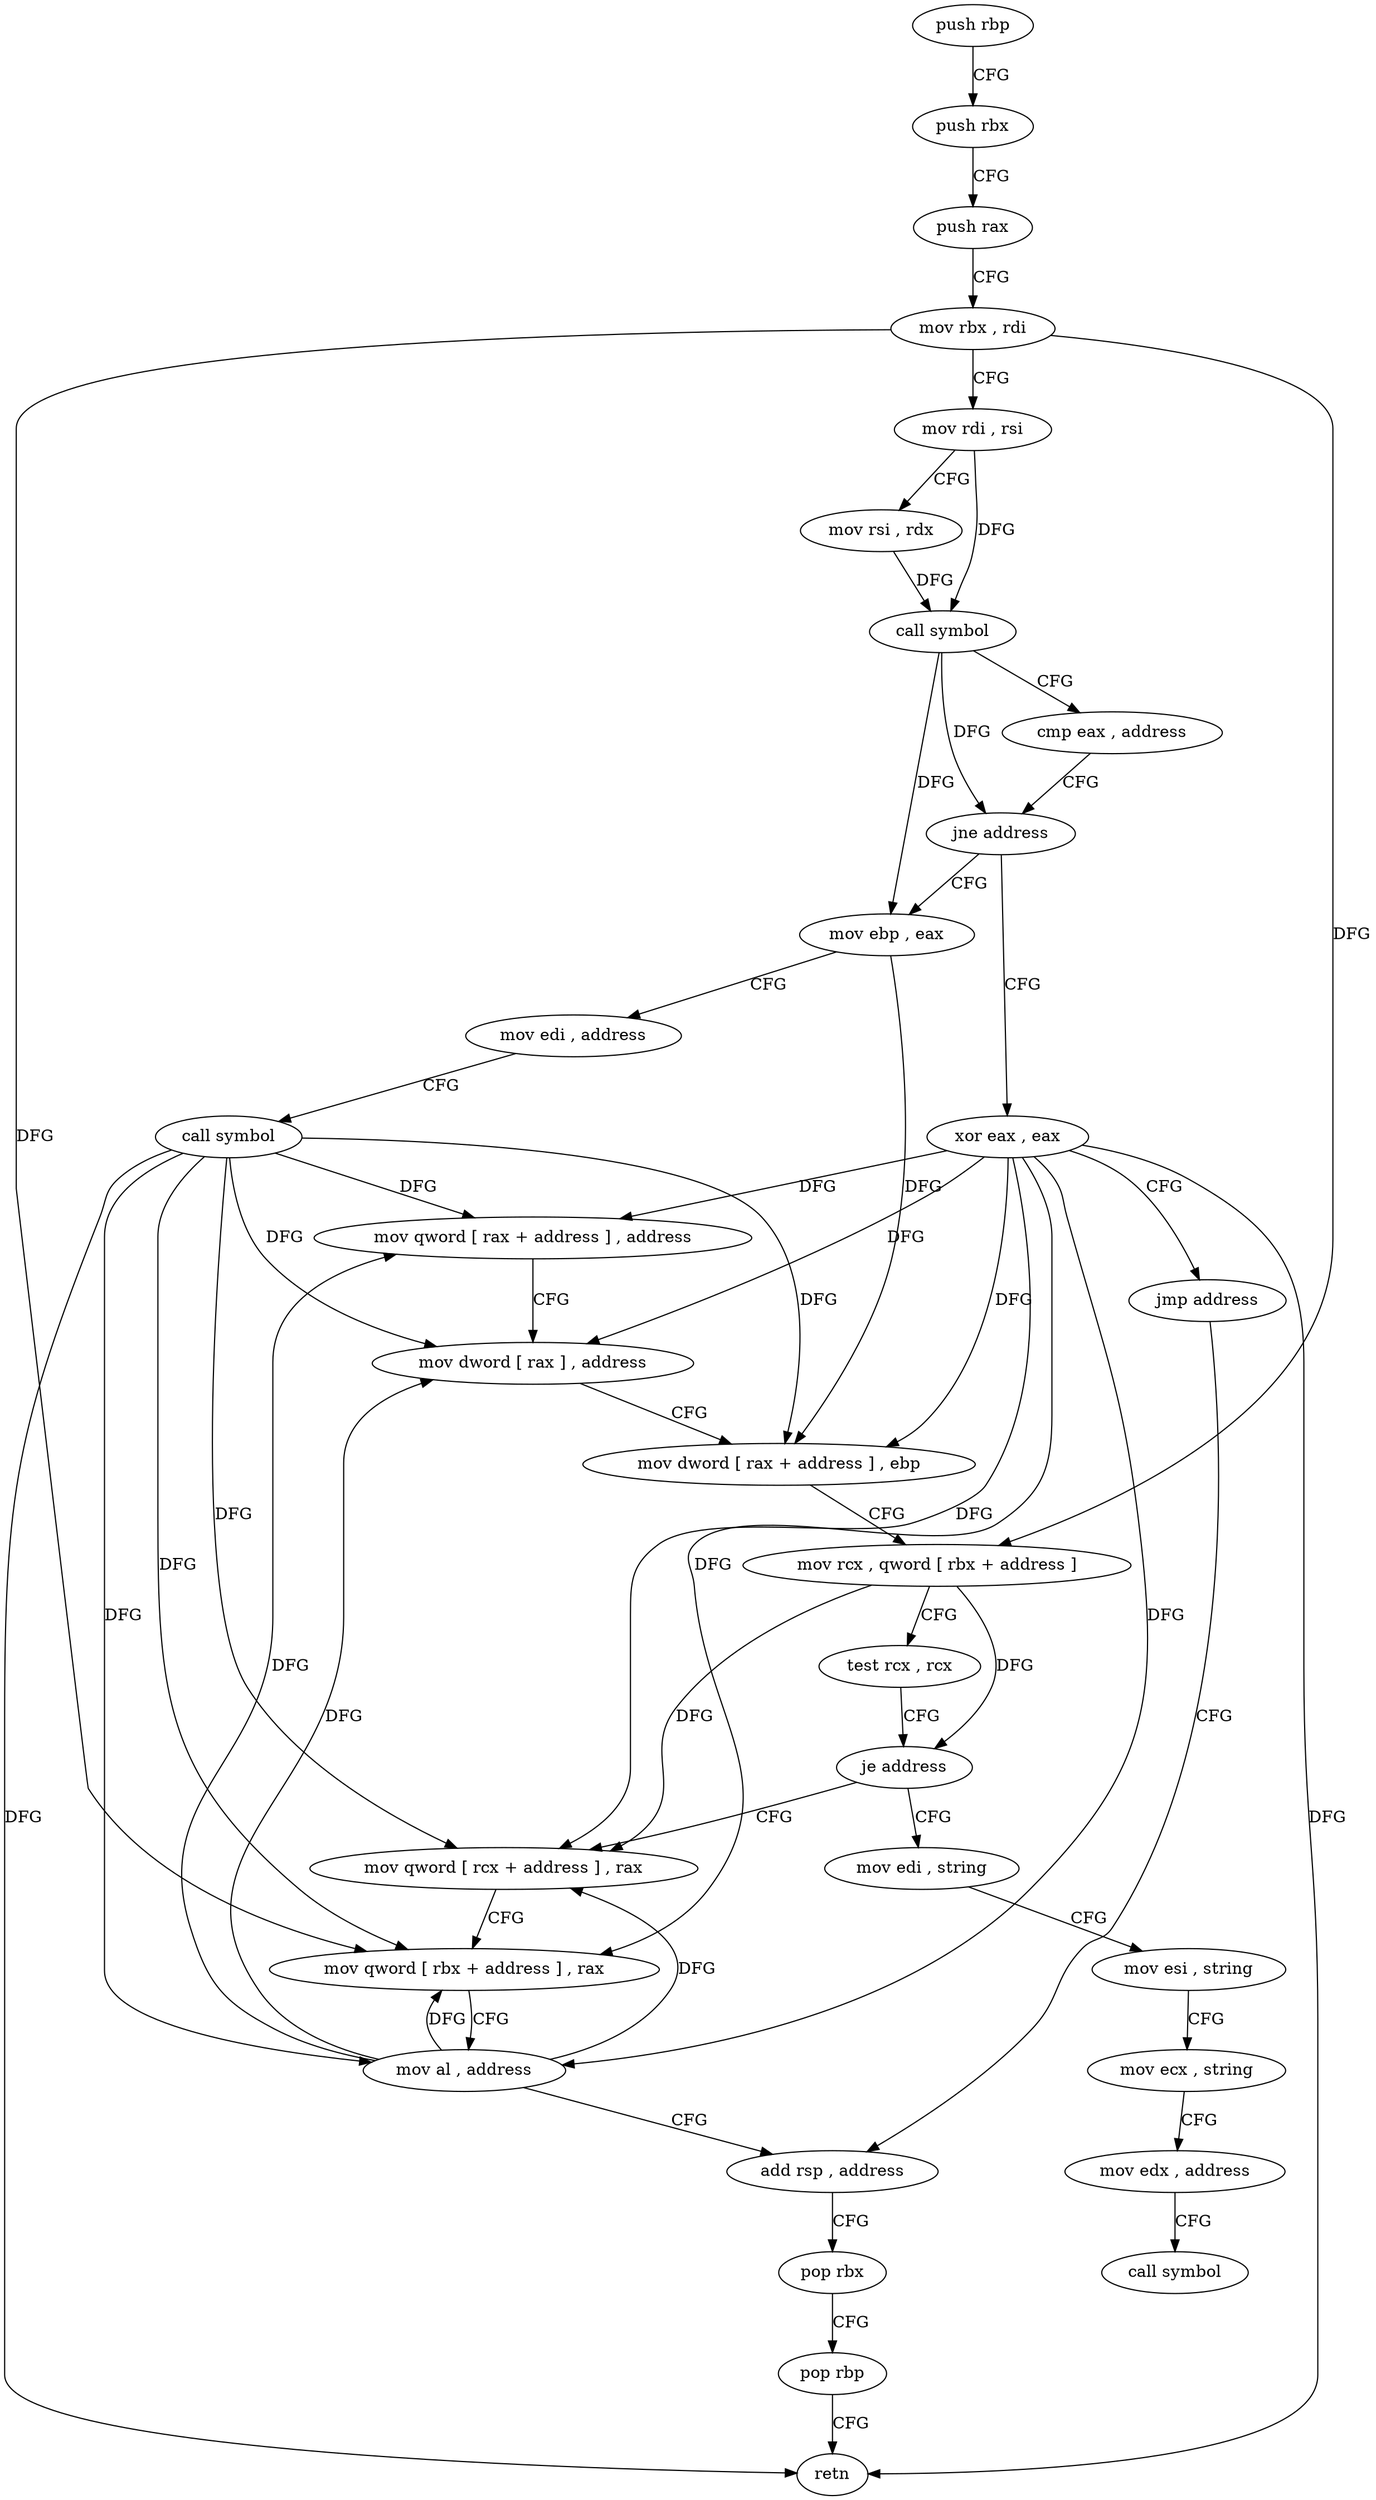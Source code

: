 digraph "func" {
"4205712" [label = "push rbp" ]
"4205713" [label = "push rbx" ]
"4205714" [label = "push rax" ]
"4205715" [label = "mov rbx , rdi" ]
"4205718" [label = "mov rdi , rsi" ]
"4205721" [label = "mov rsi , rdx" ]
"4205724" [label = "call symbol" ]
"4205729" [label = "cmp eax , address" ]
"4205734" [label = "jne address" ]
"4205740" [label = "mov ebp , eax" ]
"4205736" [label = "xor eax , eax" ]
"4205742" [label = "mov edi , address" ]
"4205747" [label = "call symbol" ]
"4205752" [label = "mov qword [ rax + address ] , address" ]
"4205760" [label = "mov dword [ rax ] , address" ]
"4205766" [label = "mov dword [ rax + address ] , ebp" ]
"4205769" [label = "mov rcx , qword [ rbx + address ]" ]
"4205773" [label = "test rcx , rcx" ]
"4205776" [label = "je address" ]
"4205795" [label = "mov edi , string" ]
"4205778" [label = "mov qword [ rcx + address ] , rax" ]
"4205738" [label = "jmp address" ]
"4205788" [label = "add rsp , address" ]
"4205800" [label = "mov esi , string" ]
"4205805" [label = "mov ecx , string" ]
"4205810" [label = "mov edx , address" ]
"4205815" [label = "call symbol" ]
"4205782" [label = "mov qword [ rbx + address ] , rax" ]
"4205786" [label = "mov al , address" ]
"4205792" [label = "pop rbx" ]
"4205793" [label = "pop rbp" ]
"4205794" [label = "retn" ]
"4205712" -> "4205713" [ label = "CFG" ]
"4205713" -> "4205714" [ label = "CFG" ]
"4205714" -> "4205715" [ label = "CFG" ]
"4205715" -> "4205718" [ label = "CFG" ]
"4205715" -> "4205769" [ label = "DFG" ]
"4205715" -> "4205782" [ label = "DFG" ]
"4205718" -> "4205721" [ label = "CFG" ]
"4205718" -> "4205724" [ label = "DFG" ]
"4205721" -> "4205724" [ label = "DFG" ]
"4205724" -> "4205729" [ label = "CFG" ]
"4205724" -> "4205734" [ label = "DFG" ]
"4205724" -> "4205740" [ label = "DFG" ]
"4205729" -> "4205734" [ label = "CFG" ]
"4205734" -> "4205740" [ label = "CFG" ]
"4205734" -> "4205736" [ label = "CFG" ]
"4205740" -> "4205742" [ label = "CFG" ]
"4205740" -> "4205766" [ label = "DFG" ]
"4205736" -> "4205738" [ label = "CFG" ]
"4205736" -> "4205752" [ label = "DFG" ]
"4205736" -> "4205760" [ label = "DFG" ]
"4205736" -> "4205766" [ label = "DFG" ]
"4205736" -> "4205778" [ label = "DFG" ]
"4205736" -> "4205782" [ label = "DFG" ]
"4205736" -> "4205786" [ label = "DFG" ]
"4205736" -> "4205794" [ label = "DFG" ]
"4205742" -> "4205747" [ label = "CFG" ]
"4205747" -> "4205752" [ label = "DFG" ]
"4205747" -> "4205760" [ label = "DFG" ]
"4205747" -> "4205766" [ label = "DFG" ]
"4205747" -> "4205778" [ label = "DFG" ]
"4205747" -> "4205782" [ label = "DFG" ]
"4205747" -> "4205786" [ label = "DFG" ]
"4205747" -> "4205794" [ label = "DFG" ]
"4205752" -> "4205760" [ label = "CFG" ]
"4205760" -> "4205766" [ label = "CFG" ]
"4205766" -> "4205769" [ label = "CFG" ]
"4205769" -> "4205773" [ label = "CFG" ]
"4205769" -> "4205776" [ label = "DFG" ]
"4205769" -> "4205778" [ label = "DFG" ]
"4205773" -> "4205776" [ label = "CFG" ]
"4205776" -> "4205795" [ label = "CFG" ]
"4205776" -> "4205778" [ label = "CFG" ]
"4205795" -> "4205800" [ label = "CFG" ]
"4205778" -> "4205782" [ label = "CFG" ]
"4205738" -> "4205788" [ label = "CFG" ]
"4205788" -> "4205792" [ label = "CFG" ]
"4205800" -> "4205805" [ label = "CFG" ]
"4205805" -> "4205810" [ label = "CFG" ]
"4205810" -> "4205815" [ label = "CFG" ]
"4205782" -> "4205786" [ label = "CFG" ]
"4205786" -> "4205788" [ label = "CFG" ]
"4205786" -> "4205752" [ label = "DFG" ]
"4205786" -> "4205760" [ label = "DFG" ]
"4205786" -> "4205778" [ label = "DFG" ]
"4205786" -> "4205782" [ label = "DFG" ]
"4205792" -> "4205793" [ label = "CFG" ]
"4205793" -> "4205794" [ label = "CFG" ]
}
